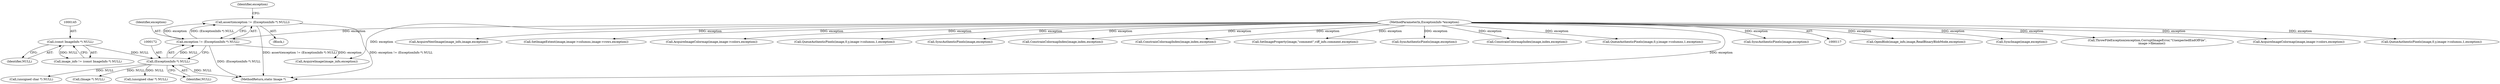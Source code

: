 digraph "0_ImageMagick_134463b926fa965571aa4febd61b810be5e7da05_0@API" {
"1000168" [label="(Call,assert(exception != (ExceptionInfo *) NULL))"];
"1000169" [label="(Call,exception != (ExceptionInfo *) NULL)"];
"1000119" [label="(MethodParameterIn,ExceptionInfo *exception)"];
"1000171" [label="(Call,(ExceptionInfo *) NULL)"];
"1000144" [label="(Call,(const ImageInfo *) NULL)"];
"1000187" [label="(Call,OpenBlob(image_info,image,ReadBinaryBlobMode,exception))"];
"1002228" [label="(Call,SyncImage(image,exception))"];
"1000177" [label="(Identifier,exception)"];
"1002237" [label="(Call,ThrowFileException(exception,CorruptImageError,\"UnexpectedEndOfFile\",\n          image->filename))"];
"1000760" [label="(Call,AcquireImageColormap(image,image->colors,exception))"];
"1000146" [label="(Identifier,NULL)"];
"1000142" [label="(Call,image_info != (const ImageInfo *) NULL)"];
"1001936" [label="(Call,QueueAuthenticPixels(image,0,y,image->columns,1,exception))"];
"1002286" [label="(Call,AcquireNextImage(image_info,image,exception))"];
"1000168" [label="(Call,assert(exception != (ExceptionInfo *) NULL))"];
"1001201" [label="(Call,SetImageExtent(image,image->columns,image->rows,exception))"];
"1000144" [label="(Call,(const ImageInfo *) NULL)"];
"1000824" [label="(Call,AcquireImageColormap(image,image->colors,exception))"];
"1000202" [label="(Call,(Image *) NULL)"];
"1000173" [label="(Identifier,NULL)"];
"1000171" [label="(Call,(ExceptionInfo *) NULL)"];
"1002037" [label="(Call,QueueAuthenticPixels(image,0,y,image->columns,1,exception))"];
"1000182" [label="(Call,AcquireImage(image_info,exception))"];
"1000871" [label="(Call,(unsigned char *) NULL)"];
"1001294" [label="(Call,(unsigned char *) NULL)"];
"1000169" [label="(Call,exception != (ExceptionInfo *) NULL)"];
"1000170" [label="(Identifier,exception)"];
"1002184" [label="(Call,SyncAuthenticPixels(image,exception))"];
"1000119" [label="(MethodParameterIn,ExceptionInfo *exception)"];
"1000120" [label="(Block,)"];
"1002133" [label="(Call,ConstrainColormapIndex(image,index,exception))"];
"1002113" [label="(Call,ConstrainColormapIndex(image,index,exception))"];
"1000316" [label="(Call,SetImageProperty(image,\"comment\",viff_info.comment,exception))"];
"1002340" [label="(MethodReturn,static Image *)"];
"1001883" [label="(Call,SyncAuthenticPixels(image,exception))"];
"1002153" [label="(Call,ConstrainColormapIndex(image,index,exception))"];
"1001697" [label="(Call,QueueAuthenticPixels(image,0,y,image->columns,1,exception))"];
"1001978" [label="(Call,SyncAuthenticPixels(image,exception))"];
"1000168" -> "1000120"  [label="AST: "];
"1000168" -> "1000169"  [label="CFG: "];
"1000169" -> "1000168"  [label="AST: "];
"1000177" -> "1000168"  [label="CFG: "];
"1000168" -> "1002340"  [label="DDG: assert(exception != (ExceptionInfo *) NULL)"];
"1000168" -> "1002340"  [label="DDG: exception != (ExceptionInfo *) NULL"];
"1000169" -> "1000168"  [label="DDG: exception"];
"1000169" -> "1000168"  [label="DDG: (ExceptionInfo *) NULL"];
"1000169" -> "1000171"  [label="CFG: "];
"1000170" -> "1000169"  [label="AST: "];
"1000171" -> "1000169"  [label="AST: "];
"1000169" -> "1002340"  [label="DDG: (ExceptionInfo *) NULL"];
"1000119" -> "1000169"  [label="DDG: exception"];
"1000171" -> "1000169"  [label="DDG: NULL"];
"1000169" -> "1000182"  [label="DDG: exception"];
"1000119" -> "1000117"  [label="AST: "];
"1000119" -> "1002340"  [label="DDG: exception"];
"1000119" -> "1000182"  [label="DDG: exception"];
"1000119" -> "1000187"  [label="DDG: exception"];
"1000119" -> "1000316"  [label="DDG: exception"];
"1000119" -> "1000760"  [label="DDG: exception"];
"1000119" -> "1000824"  [label="DDG: exception"];
"1000119" -> "1001201"  [label="DDG: exception"];
"1000119" -> "1001697"  [label="DDG: exception"];
"1000119" -> "1001883"  [label="DDG: exception"];
"1000119" -> "1001936"  [label="DDG: exception"];
"1000119" -> "1001978"  [label="DDG: exception"];
"1000119" -> "1002037"  [label="DDG: exception"];
"1000119" -> "1002113"  [label="DDG: exception"];
"1000119" -> "1002133"  [label="DDG: exception"];
"1000119" -> "1002153"  [label="DDG: exception"];
"1000119" -> "1002184"  [label="DDG: exception"];
"1000119" -> "1002228"  [label="DDG: exception"];
"1000119" -> "1002237"  [label="DDG: exception"];
"1000119" -> "1002286"  [label="DDG: exception"];
"1000171" -> "1000173"  [label="CFG: "];
"1000172" -> "1000171"  [label="AST: "];
"1000173" -> "1000171"  [label="AST: "];
"1000171" -> "1002340"  [label="DDG: NULL"];
"1000144" -> "1000171"  [label="DDG: NULL"];
"1000171" -> "1000202"  [label="DDG: NULL"];
"1000171" -> "1000871"  [label="DDG: NULL"];
"1000171" -> "1001294"  [label="DDG: NULL"];
"1000144" -> "1000142"  [label="AST: "];
"1000144" -> "1000146"  [label="CFG: "];
"1000145" -> "1000144"  [label="AST: "];
"1000146" -> "1000144"  [label="AST: "];
"1000142" -> "1000144"  [label="CFG: "];
"1000144" -> "1000142"  [label="DDG: NULL"];
}
